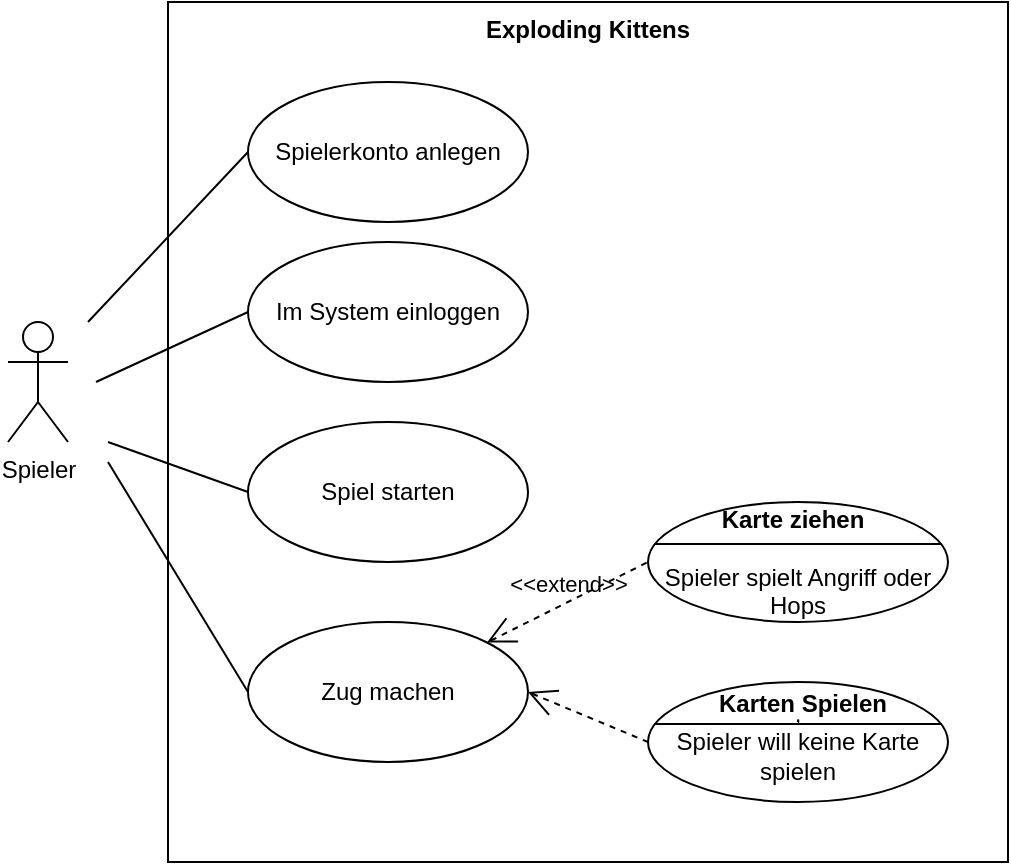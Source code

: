 <mxfile version="15.7.2" type="github" pages="2">
  <diagram id="6F1woQdianH5xqDm68fj" name="Use Case Allgemein">
    <mxGraphModel dx="782" dy="468" grid="1" gridSize="10" guides="1" tooltips="1" connect="1" arrows="1" fold="1" page="1" pageScale="1" pageWidth="827" pageHeight="1169" math="0" shadow="0">
      <root>
        <mxCell id="LaAg7UQYB_QFaEPeOb5D-0" />
        <mxCell id="LaAg7UQYB_QFaEPeOb5D-1" parent="LaAg7UQYB_QFaEPeOb5D-0" />
        <mxCell id="LaAg7UQYB_QFaEPeOb5D-2" value="Spieler" style="shape=umlActor;html=1;verticalLabelPosition=bottom;verticalAlign=top;align=center;" parent="LaAg7UQYB_QFaEPeOb5D-1" vertex="1">
          <mxGeometry x="210" y="200" width="30" height="60" as="geometry" />
        </mxCell>
        <mxCell id="LaAg7UQYB_QFaEPeOb5D-3" value="Exploding Kittens" style="shape=rect;html=1;verticalAlign=top;fontStyle=1;whiteSpace=wrap;align=center;" parent="LaAg7UQYB_QFaEPeOb5D-1" vertex="1">
          <mxGeometry x="290" y="40" width="420" height="430" as="geometry" />
        </mxCell>
        <mxCell id="LaAg7UQYB_QFaEPeOb5D-4" value="Spielerkonto anlegen" style="ellipse;whiteSpace=wrap;html=1;" parent="LaAg7UQYB_QFaEPeOb5D-1" vertex="1">
          <mxGeometry x="330" y="80" width="140" height="70" as="geometry" />
        </mxCell>
        <mxCell id="LaAg7UQYB_QFaEPeOb5D-5" value="Im System einloggen" style="ellipse;whiteSpace=wrap;html=1;" parent="LaAg7UQYB_QFaEPeOb5D-1" vertex="1">
          <mxGeometry x="330" y="160" width="140" height="70" as="geometry" />
        </mxCell>
        <mxCell id="LaAg7UQYB_QFaEPeOb5D-7" value="Spiel starten" style="ellipse;whiteSpace=wrap;html=1;" parent="LaAg7UQYB_QFaEPeOb5D-1" vertex="1">
          <mxGeometry x="330" y="250" width="140" height="70" as="geometry" />
        </mxCell>
        <mxCell id="LaAg7UQYB_QFaEPeOb5D-8" value="Zug machen" style="ellipse;whiteSpace=wrap;html=1;" parent="LaAg7UQYB_QFaEPeOb5D-1" vertex="1">
          <mxGeometry x="330" y="350" width="140" height="70" as="geometry" />
        </mxCell>
        <mxCell id="LaAg7UQYB_QFaEPeOb5D-9" value="" style="edgeStyle=none;html=1;endArrow=none;verticalAlign=bottom;rounded=0;entryX=0;entryY=0.5;entryDx=0;entryDy=0;" parent="LaAg7UQYB_QFaEPeOb5D-1" target="LaAg7UQYB_QFaEPeOb5D-4" edge="1">
          <mxGeometry width="160" relative="1" as="geometry">
            <mxPoint x="250" y="200" as="sourcePoint" />
            <mxPoint x="380" y="230" as="targetPoint" />
          </mxGeometry>
        </mxCell>
        <mxCell id="LaAg7UQYB_QFaEPeOb5D-10" value="" style="edgeStyle=none;html=1;endArrow=none;verticalAlign=bottom;rounded=0;entryX=0;entryY=0.5;entryDx=0;entryDy=0;" parent="LaAg7UQYB_QFaEPeOb5D-1" target="LaAg7UQYB_QFaEPeOb5D-5" edge="1">
          <mxGeometry width="160" relative="1" as="geometry">
            <mxPoint x="254" y="230" as="sourcePoint" />
            <mxPoint x="414" y="230" as="targetPoint" />
          </mxGeometry>
        </mxCell>
        <mxCell id="LaAg7UQYB_QFaEPeOb5D-11" value="" style="edgeStyle=none;html=1;endArrow=none;verticalAlign=bottom;rounded=0;entryX=0;entryY=0.5;entryDx=0;entryDy=0;" parent="LaAg7UQYB_QFaEPeOb5D-1" edge="1" target="LaAg7UQYB_QFaEPeOb5D-7">
          <mxGeometry width="160" relative="1" as="geometry">
            <mxPoint x="260" y="260" as="sourcePoint" />
            <mxPoint x="390" y="295" as="targetPoint" />
          </mxGeometry>
        </mxCell>
        <mxCell id="LaAg7UQYB_QFaEPeOb5D-12" value="" style="edgeStyle=none;html=1;endArrow=none;verticalAlign=bottom;rounded=0;entryX=0;entryY=0.5;entryDx=0;entryDy=0;" parent="LaAg7UQYB_QFaEPeOb5D-1" target="LaAg7UQYB_QFaEPeOb5D-8" edge="1">
          <mxGeometry width="160" relative="1" as="geometry">
            <mxPoint x="260" y="270" as="sourcePoint" />
            <mxPoint x="370" y="460" as="targetPoint" />
          </mxGeometry>
        </mxCell>
        <mxCell id="LaAg7UQYB_QFaEPeOb5D-13" value="&lt;br&gt;&lt;br&gt;Spieler spielt Angriff oder Hops" style="html=1;shape=mxgraph.sysml.useCaseExtPt;whiteSpace=wrap;align=center;" parent="LaAg7UQYB_QFaEPeOb5D-1" vertex="1">
          <mxGeometry x="530" y="290" width="150" height="60" as="geometry" />
        </mxCell>
        <mxCell id="LaAg7UQYB_QFaEPeOb5D-14" value="Karte ziehen" style="resizable=0;html=1;verticalAlign=middle;align=center;labelBackgroundColor=none;fontStyle=1;" parent="LaAg7UQYB_QFaEPeOb5D-13" connectable="0" vertex="1">
          <mxGeometry x="75" y="12.75" as="geometry">
            <mxPoint x="-3" y="-4" as="offset" />
          </mxGeometry>
        </mxCell>
        <mxCell id="zrvLJ-EqaouV1MmhGX9n-0" value="&amp;lt;&amp;lt;extend&amp;gt;&amp;gt;" style="edgeStyle=none;html=1;startArrow=none;endArrow=none;startSize=12;verticalAlign=bottom;dashed=1;labelBackgroundColor=none;rounded=0;exitX=1;exitY=0.5;exitDx=0;exitDy=0;" edge="1" parent="LaAg7UQYB_QFaEPeOb5D-1" source="LaAg7UQYB_QFaEPeOb5D-15">
          <mxGeometry width="160" relative="1" as="geometry">
            <mxPoint x="530" y="400" as="sourcePoint" />
            <mxPoint x="610" y="420" as="targetPoint" />
          </mxGeometry>
        </mxCell>
        <mxCell id="zrvLJ-EqaouV1MmhGX9n-1" value="&amp;lt;&amp;lt;extend&amp;gt;&amp;gt;" style="edgeStyle=none;html=1;startArrow=open;endArrow=none;startSize=12;verticalAlign=bottom;dashed=1;labelBackgroundColor=none;rounded=0;entryX=0;entryY=0.5;entryDx=0;entryDy=0;entryPerimeter=0;exitX=1;exitY=0;exitDx=0;exitDy=0;" edge="1" parent="LaAg7UQYB_QFaEPeOb5D-1" source="LaAg7UQYB_QFaEPeOb5D-8" target="LaAg7UQYB_QFaEPeOb5D-13">
          <mxGeometry width="160" relative="1" as="geometry">
            <mxPoint x="470" y="260" as="sourcePoint" />
            <mxPoint x="630" y="260" as="targetPoint" />
          </mxGeometry>
        </mxCell>
        <mxCell id="LaAg7UQYB_QFaEPeOb5D-15" value=",&lt;br&gt;Spieler will keine Karte spielen" style="html=1;shape=mxgraph.sysml.useCaseExtPt;whiteSpace=wrap;align=center;" parent="LaAg7UQYB_QFaEPeOb5D-1" vertex="1">
          <mxGeometry x="530" y="380" width="150" height="60" as="geometry" />
        </mxCell>
        <mxCell id="LaAg7UQYB_QFaEPeOb5D-16" value="Karten Spielen" style="resizable=0;html=1;verticalAlign=middle;align=center;labelBackgroundColor=none;fontStyle=1;" parent="LaAg7UQYB_QFaEPeOb5D-15" connectable="0" vertex="1">
          <mxGeometry x="75" y="12.75" as="geometry">
            <mxPoint x="2" y="-2" as="offset" />
          </mxGeometry>
        </mxCell>
        <mxCell id="AcK0d--LfDTE7kpXpVmj-0" value="" style="edgeStyle=none;html=1;startArrow=open;endArrow=none;startSize=12;verticalAlign=bottom;dashed=1;labelBackgroundColor=none;rounded=0;exitX=1;exitY=0.5;exitDx=0;exitDy=0;entryX=0;entryY=0.5;entryDx=0;entryDy=0;entryPerimeter=0;" edge="1" parent="LaAg7UQYB_QFaEPeOb5D-1" source="LaAg7UQYB_QFaEPeOb5D-8" target="LaAg7UQYB_QFaEPeOb5D-15">
          <mxGeometry width="160" relative="1" as="geometry">
            <mxPoint x="470" y="385" as="sourcePoint" />
            <mxPoint x="610" y="420" as="targetPoint" />
          </mxGeometry>
        </mxCell>
      </root>
    </mxGraphModel>
  </diagram>
  <diagram id="RYIv15WG0DeL-ki6rHGi" name="Use Case Karteneffekte">
    <mxGraphModel dx="782" dy="468" grid="1" gridSize="10" guides="1" tooltips="1" connect="1" arrows="1" fold="1" page="1" pageScale="1" pageWidth="827" pageHeight="1169" math="0" shadow="0">
      <root>
        <mxCell id="Notwp4Q2PA6i_bN2rNuf-0" />
        <mxCell id="Notwp4Q2PA6i_bN2rNuf-1" parent="Notwp4Q2PA6i_bN2rNuf-0" />
        <mxCell id="gsuQyHT1XGzZIKAlHM_6-21" value="Exploding Kittens" style="shape=rect;html=1;verticalAlign=top;fontStyle=1;whiteSpace=wrap;align=center;" vertex="1" parent="Notwp4Q2PA6i_bN2rNuf-1">
          <mxGeometry x="160" y="70" width="550" height="730" as="geometry" />
        </mxCell>
        <mxCell id="Notwp4Q2PA6i_bN2rNuf-2" value="Spieler am Zug" style="shape=umlActor;html=1;verticalLabelPosition=bottom;verticalAlign=top;align=center;" vertex="1" parent="Notwp4Q2PA6i_bN2rNuf-1">
          <mxGeometry x="80" y="400" width="30" height="60" as="geometry" />
        </mxCell>
        <mxCell id="Notwp4Q2PA6i_bN2rNuf-10" value="Angriff spielen" style="ellipse;whiteSpace=wrap;html=1;" vertex="1" parent="Notwp4Q2PA6i_bN2rNuf-1">
          <mxGeometry x="238.5" y="440" width="130" height="50" as="geometry" />
        </mxCell>
        <mxCell id="Notwp4Q2PA6i_bN2rNuf-11" value="Hops spielen" style="ellipse;whiteSpace=wrap;html=1;" vertex="1" parent="Notwp4Q2PA6i_bN2rNuf-1">
          <mxGeometry x="238.5" y="520" width="130" height="50" as="geometry" />
        </mxCell>
        <mxCell id="Notwp4Q2PA6i_bN2rNuf-12" value="Wunsch spielen" style="ellipse;whiteSpace=wrap;html=1;" vertex="1" parent="Notwp4Q2PA6i_bN2rNuf-1">
          <mxGeometry x="185" y="220" width="140" height="60" as="geometry" />
        </mxCell>
        <mxCell id="Notwp4Q2PA6i_bN2rNuf-13" value="Mischen spielen" style="ellipse;whiteSpace=wrap;html=1;" vertex="1" parent="Notwp4Q2PA6i_bN2rNuf-1">
          <mxGeometry x="238.5" y="590" width="130" height="50" as="geometry" />
        </mxCell>
        <mxCell id="Notwp4Q2PA6i_bN2rNuf-14" value="Blick in die Zukunft spielen" style="ellipse;whiteSpace=wrap;html=1;" vertex="1" parent="Notwp4Q2PA6i_bN2rNuf-1">
          <mxGeometry x="238.5" y="660" width="130" height="50" as="geometry" />
        </mxCell>
        <mxCell id="Notwp4Q2PA6i_bN2rNuf-15" value="Katzenpärchen spielen" style="ellipse;whiteSpace=wrap;html=1;" vertex="1" parent="Notwp4Q2PA6i_bN2rNuf-1">
          <mxGeometry x="238.5" y="730" width="130" height="50" as="geometry" />
        </mxCell>
        <mxCell id="Notwp4Q2PA6i_bN2rNuf-17" value="Mitspieler" style="shape=umlActor;html=1;verticalLabelPosition=bottom;verticalAlign=top;align=center;" vertex="1" parent="Notwp4Q2PA6i_bN2rNuf-1">
          <mxGeometry x="80" y="210" width="30" height="60" as="geometry" />
        </mxCell>
        <mxCell id="Notwp4Q2PA6i_bN2rNuf-9" value="NÖ! spielen" style="ellipse;whiteSpace=wrap;html=1;" vertex="1" parent="Notwp4Q2PA6i_bN2rNuf-1">
          <mxGeometry x="190" y="100" width="130" height="50" as="geometry" />
        </mxCell>
        <mxCell id="Notwp4Q2PA6i_bN2rNuf-25" value="" style="edgeStyle=none;html=1;endArrow=none;verticalAlign=bottom;rounded=0;entryX=0;entryY=0.5;entryDx=0;entryDy=0;" edge="1" parent="Notwp4Q2PA6i_bN2rNuf-1" target="Notwp4Q2PA6i_bN2rNuf-9">
          <mxGeometry width="160" relative="1" as="geometry">
            <mxPoint x="120" y="210" as="sourcePoint" />
            <mxPoint x="230" y="230" as="targetPoint" />
          </mxGeometry>
        </mxCell>
        <mxCell id="HHM2Nzrg_tB8TiEfupUY-0" value="" style="edgeStyle=none;html=1;endArrow=block;endFill=0;endSize=12;verticalAlign=bottom;rounded=0;exitX=0.5;exitY=0;exitDx=0;exitDy=0;exitPerimeter=0;" edge="1" parent="Notwp4Q2PA6i_bN2rNuf-1" source="Notwp4Q2PA6i_bN2rNuf-2">
          <mxGeometry width="160" relative="1" as="geometry">
            <mxPoint x="280" y="380" as="sourcePoint" />
            <mxPoint x="95" y="290" as="targetPoint" />
          </mxGeometry>
        </mxCell>
        <mxCell id="HHM2Nzrg_tB8TiEfupUY-1" value="" style="edgeStyle=none;html=1;endArrow=none;verticalAlign=bottom;rounded=0;entryX=0;entryY=0.5;entryDx=0;entryDy=0;" edge="1" parent="Notwp4Q2PA6i_bN2rNuf-1" target="Notwp4Q2PA6i_bN2rNuf-13">
          <mxGeometry width="160" relative="1" as="geometry">
            <mxPoint x="120" y="460" as="sourcePoint" />
            <mxPoint x="280" y="460" as="targetPoint" />
          </mxGeometry>
        </mxCell>
        <mxCell id="HHM2Nzrg_tB8TiEfupUY-2" value="" style="edgeStyle=none;html=1;endArrow=none;verticalAlign=bottom;rounded=0;entryX=0;entryY=0.5;entryDx=0;entryDy=0;" edge="1" parent="Notwp4Q2PA6i_bN2rNuf-1" target="Notwp4Q2PA6i_bN2rNuf-12">
          <mxGeometry width="160" relative="1" as="geometry">
            <mxPoint x="120" y="390" as="sourcePoint" />
            <mxPoint x="280" y="440" as="targetPoint" />
          </mxGeometry>
        </mxCell>
        <mxCell id="HHM2Nzrg_tB8TiEfupUY-3" value="" style="edgeStyle=none;html=1;endArrow=none;verticalAlign=bottom;rounded=0;entryX=0;entryY=0.5;entryDx=0;entryDy=0;" edge="1" parent="Notwp4Q2PA6i_bN2rNuf-1" target="Notwp4Q2PA6i_bN2rNuf-11">
          <mxGeometry width="160" relative="1" as="geometry">
            <mxPoint x="120" y="440" as="sourcePoint" />
            <mxPoint x="280" y="420" as="targetPoint" />
          </mxGeometry>
        </mxCell>
        <mxCell id="HHM2Nzrg_tB8TiEfupUY-4" value="" style="edgeStyle=none;html=1;endArrow=none;verticalAlign=bottom;rounded=0;entryX=0;entryY=0.5;entryDx=0;entryDy=0;" edge="1" parent="Notwp4Q2PA6i_bN2rNuf-1" target="Notwp4Q2PA6i_bN2rNuf-10">
          <mxGeometry width="160" relative="1" as="geometry">
            <mxPoint x="120" y="430" as="sourcePoint" />
            <mxPoint x="300" y="429.5" as="targetPoint" />
          </mxGeometry>
        </mxCell>
        <mxCell id="HHM2Nzrg_tB8TiEfupUY-5" value="" style="edgeStyle=none;html=1;endArrow=none;verticalAlign=bottom;rounded=0;entryX=0;entryY=0.5;entryDx=0;entryDy=0;startArrow=none;" edge="1" parent="Notwp4Q2PA6i_bN2rNuf-1" target="Notwp4Q2PA6i_bN2rNuf-15">
          <mxGeometry width="160" relative="1" as="geometry">
            <mxPoint x="100" y="500" as="sourcePoint" />
            <mxPoint x="190" y="540" as="targetPoint" />
          </mxGeometry>
        </mxCell>
        <mxCell id="HHM2Nzrg_tB8TiEfupUY-6" value="" style="edgeStyle=none;html=1;endArrow=none;verticalAlign=bottom;rounded=0;entryX=0;entryY=0.5;entryDx=0;entryDy=0;" edge="1" parent="Notwp4Q2PA6i_bN2rNuf-1" target="Notwp4Q2PA6i_bN2rNuf-14">
          <mxGeometry width="160" relative="1" as="geometry">
            <mxPoint x="120" y="490" as="sourcePoint" />
            <mxPoint x="240" y="520" as="targetPoint" />
          </mxGeometry>
        </mxCell>
        <mxCell id="WBfomwX1NmuAMCi2ByhZ-0" value="Zug ohne Karte ziehen beenden" style="ellipse;whiteSpace=wrap;html=1;" vertex="1" parent="Notwp4Q2PA6i_bN2rNuf-1">
          <mxGeometry x="479.37" y="480" width="150" height="60" as="geometry" />
        </mxCell>
        <mxCell id="WBfomwX1NmuAMCi2ByhZ-3" value="&amp;lt;&amp;lt;include&amp;gt;&amp;gt;" style="edgeStyle=none;html=1;endArrow=open;verticalAlign=bottom;dashed=1;labelBackgroundColor=none;rounded=0;exitX=1;exitY=0.5;exitDx=0;exitDy=0;entryX=0;entryY=0;entryDx=0;entryDy=0;" edge="1" parent="Notwp4Q2PA6i_bN2rNuf-1" source="Notwp4Q2PA6i_bN2rNuf-10" target="WBfomwX1NmuAMCi2ByhZ-0">
          <mxGeometry width="160" relative="1" as="geometry">
            <mxPoint x="250" y="320" as="sourcePoint" />
            <mxPoint x="410" y="320" as="targetPoint" />
          </mxGeometry>
        </mxCell>
        <mxCell id="WBfomwX1NmuAMCi2ByhZ-4" value="&lt;br&gt;Exploding Kitten zurück in den Kartenstapel legen" style="html=1;shape=mxgraph.sysml.useCaseExtPt;whiteSpace=wrap;align=center;" vertex="1" parent="Notwp4Q2PA6i_bN2rNuf-1">
          <mxGeometry x="484.12" y="190" width="149" height="90" as="geometry" />
        </mxCell>
        <mxCell id="WBfomwX1NmuAMCi2ByhZ-5" value="&lt;br&gt;Entschärfen spielen" style="resizable=0;html=1;verticalAlign=middle;align=center;labelBackgroundColor=none;fontStyle=1;" connectable="0" vertex="1" parent="WBfomwX1NmuAMCi2ByhZ-4">
          <mxGeometry x="74.5" y="19.125" as="geometry">
            <mxPoint x="-3" y="-4" as="offset" />
          </mxGeometry>
        </mxCell>
        <mxCell id="WBfomwX1NmuAMCi2ByhZ-8" value="Spieler explodiert und scheidet aus" style="ellipse;whiteSpace=wrap;html=1;" vertex="1" parent="Notwp4Q2PA6i_bN2rNuf-1">
          <mxGeometry x="520" y="340" width="140" height="50" as="geometry" />
        </mxCell>
        <mxCell id="WBfomwX1NmuAMCi2ByhZ-9" value="&#xa;Condition: {Entschärfen auf der Hand == True}&#xa;" style="shape=note;size=11;spacingLeft=5;align=left;whiteSpace=wrap;" vertex="1" parent="Notwp4Q2PA6i_bN2rNuf-1">
          <mxGeometry x="474.25" y="295" width="220" height="30" as="geometry" />
        </mxCell>
        <mxCell id="WBfomwX1NmuAMCi2ByhZ-10" value="&amp;lt;&amp;lt;extend&amp;gt;&amp;gt;" style="align=right;html=1;verticalAlign=bottom;rounded=0;labelBackgroundColor=none;endArrow=open;endSize=12;dashed=1;exitX=0;exitY=0.625;exitDx=0;exitDy=0;exitPerimeter=0;entryX=1;entryY=0;entryDx=0;entryDy=0;" edge="1" parent="Notwp4Q2PA6i_bN2rNuf-1" source="WBfomwX1NmuAMCi2ByhZ-4" target="Notwp4Q2PA6i_bN2rNuf-6">
          <mxGeometry x="-0.437" relative="1" as="geometry">
            <mxPoint x="630" y="261" as="targetPoint" />
            <mxPoint x="470" y="309" as="sourcePoint" />
            <mxPoint as="offset" />
          </mxGeometry>
        </mxCell>
        <mxCell id="WBfomwX1NmuAMCi2ByhZ-14" value="&#xa;Condition: {Entschärfen auf der Hand == False}&#xa;" style="shape=note;size=15;spacingLeft=5;align=left;whiteSpace=wrap;" vertex="1" parent="Notwp4Q2PA6i_bN2rNuf-1">
          <mxGeometry x="475.25" y="400" width="219" height="30" as="geometry" />
        </mxCell>
        <mxCell id="WBfomwX1NmuAMCi2ByhZ-15" value="&amp;lt;&amp;lt;extend&amp;gt;&amp;gt;" style="align=right;html=1;verticalAlign=bottom;rounded=0;labelBackgroundColor=none;endArrow=open;endSize=12;dashed=1;entryX=1;entryY=1;entryDx=0;entryDy=0;exitX=0;exitY=0.5;exitDx=0;exitDy=0;" edge="1" parent="Notwp4Q2PA6i_bN2rNuf-1" source="WBfomwX1NmuAMCi2ByhZ-8" target="Notwp4Q2PA6i_bN2rNuf-6">
          <mxGeometry x="-0.394" y="7" relative="1" as="geometry">
            <mxPoint x="360" y="399" as="targetPoint" />
            <mxPoint x="520" y="399" as="sourcePoint" />
            <mxPoint as="offset" />
          </mxGeometry>
        </mxCell>
        <mxCell id="WBfomwX1NmuAMCi2ByhZ-16" value="" style="edgeStyle=none;html=1;endArrow=none;rounded=0;labelBackgroundColor=none;dashed=1;exitX=0;exitY=0;exitDx=0;exitDy=0;exitPerimeter=0;" edge="1" source="WBfomwX1NmuAMCi2ByhZ-14" parent="Notwp4Q2PA6i_bN2rNuf-1">
          <mxGeometry relative="1" as="geometry">
            <mxPoint x="500" y="360" as="targetPoint" />
            <mxPoint x="496" y="370" as="sourcePoint" />
            <Array as="points">
              <mxPoint x="500" y="360" />
            </Array>
          </mxGeometry>
        </mxCell>
        <mxCell id="WBfomwX1NmuAMCi2ByhZ-17" value="&amp;nbsp;Gespielte Karte&lt;br&gt;neutralisieren" style="ellipse;whiteSpace=wrap;html=1;" vertex="1" parent="Notwp4Q2PA6i_bN2rNuf-1">
          <mxGeometry x="456.75" y="100" width="153.25" height="45" as="geometry" />
        </mxCell>
        <mxCell id="WBfomwX1NmuAMCi2ByhZ-18" value="&amp;lt;&amp;lt;include&amp;gt;&amp;gt;" style="edgeStyle=none;html=1;endArrow=open;verticalAlign=bottom;dashed=1;labelBackgroundColor=none;rounded=0;exitX=1;exitY=0.5;exitDx=0;exitDy=0;entryX=0;entryY=0.5;entryDx=0;entryDy=0;" edge="1" parent="Notwp4Q2PA6i_bN2rNuf-1" source="Notwp4Q2PA6i_bN2rNuf-9" target="WBfomwX1NmuAMCi2ByhZ-17">
          <mxGeometry width="160" relative="1" as="geometry">
            <mxPoint x="290" y="360" as="sourcePoint" />
            <mxPoint x="450" y="360" as="targetPoint" />
          </mxGeometry>
        </mxCell>
        <mxCell id="WBfomwX1NmuAMCi2ByhZ-21" value="&amp;lt;&amp;lt;include&amp;gt;&amp;gt;" style="edgeStyle=none;html=1;endArrow=open;verticalAlign=bottom;dashed=1;labelBackgroundColor=none;rounded=0;exitX=1;exitY=0.5;exitDx=0;exitDy=0;entryX=0.098;entryY=0.811;entryDx=0;entryDy=0;entryPerimeter=0;" edge="1" parent="Notwp4Q2PA6i_bN2rNuf-1" source="Notwp4Q2PA6i_bN2rNuf-11" target="WBfomwX1NmuAMCi2ByhZ-0">
          <mxGeometry width="160" relative="1" as="geometry">
            <mxPoint x="290" y="450" as="sourcePoint" />
            <mxPoint x="479" y="565" as="targetPoint" />
          </mxGeometry>
        </mxCell>
        <mxCell id="WBfomwX1NmuAMCi2ByhZ-23" value="Karte dem Spieler geben&amp;nbsp;" style="ellipse;whiteSpace=wrap;html=1;" vertex="1" parent="Notwp4Q2PA6i_bN2rNuf-1">
          <mxGeometry x="324.38" y="160" width="132.25" height="50" as="geometry" />
        </mxCell>
        <mxCell id="WBfomwX1NmuAMCi2ByhZ-24" value="Kartenstapel mischen" style="ellipse;whiteSpace=wrap;html=1;" vertex="1" parent="Notwp4Q2PA6i_bN2rNuf-1">
          <mxGeometry x="486.68" y="590" width="143.88" height="56.25" as="geometry" />
        </mxCell>
        <mxCell id="WBfomwX1NmuAMCi2ByhZ-25" value="&amp;lt;&amp;lt;include&amp;gt;&amp;gt;" style="edgeStyle=none;html=1;endArrow=open;verticalAlign=bottom;dashed=1;labelBackgroundColor=none;rounded=0;exitX=1;exitY=0.5;exitDx=0;exitDy=0;entryX=0;entryY=0.5;entryDx=0;entryDy=0;" edge="1" parent="Notwp4Q2PA6i_bN2rNuf-1" source="Notwp4Q2PA6i_bN2rNuf-13" target="WBfomwX1NmuAMCi2ByhZ-24">
          <mxGeometry width="160" relative="1" as="geometry">
            <mxPoint x="290" y="650" as="sourcePoint" />
            <mxPoint x="450" y="650" as="targetPoint" />
          </mxGeometry>
        </mxCell>
        <mxCell id="WBfomwX1NmuAMCi2ByhZ-26" value="Oberen 3 Karten des Kartenstapels anschauen&amp;nbsp;" style="ellipse;whiteSpace=wrap;html=1;" vertex="1" parent="Notwp4Q2PA6i_bN2rNuf-1">
          <mxGeometry x="489.12" y="655" width="144" height="60" as="geometry" />
        </mxCell>
        <mxCell id="WBfomwX1NmuAMCi2ByhZ-27" value="&amp;lt;&amp;lt;include&amp;gt;&amp;gt;" style="edgeStyle=none;html=1;endArrow=open;verticalAlign=bottom;dashed=1;labelBackgroundColor=none;rounded=0;exitX=1;exitY=0.5;exitDx=0;exitDy=0;entryX=0;entryY=0.5;entryDx=0;entryDy=0;" edge="1" parent="Notwp4Q2PA6i_bN2rNuf-1" source="Notwp4Q2PA6i_bN2rNuf-14" target="WBfomwX1NmuAMCi2ByhZ-26">
          <mxGeometry width="160" relative="1" as="geometry">
            <mxPoint x="290" y="760" as="sourcePoint" />
            <mxPoint x="450" y="760" as="targetPoint" />
          </mxGeometry>
        </mxCell>
        <mxCell id="WBfomwX1NmuAMCi2ByhZ-28" value="Karte beim Mitspieler ziehen" style="ellipse;whiteSpace=wrap;html=1;" vertex="1" parent="Notwp4Q2PA6i_bN2rNuf-1">
          <mxGeometry x="482.93" y="730" width="142.88" height="50" as="geometry" />
        </mxCell>
        <mxCell id="WBfomwX1NmuAMCi2ByhZ-29" value="&amp;lt;&amp;lt;include&amp;gt;&amp;gt;" style="edgeStyle=none;html=1;endArrow=open;verticalAlign=bottom;dashed=1;labelBackgroundColor=none;rounded=0;exitX=1;exitY=0.5;exitDx=0;exitDy=0;entryX=0;entryY=0.5;entryDx=0;entryDy=0;" edge="1" parent="Notwp4Q2PA6i_bN2rNuf-1" source="Notwp4Q2PA6i_bN2rNuf-15" target="WBfomwX1NmuAMCi2ByhZ-28">
          <mxGeometry width="160" relative="1" as="geometry">
            <mxPoint x="290" y="750" as="sourcePoint" />
            <mxPoint x="450" y="750" as="targetPoint" />
          </mxGeometry>
        </mxCell>
        <mxCell id="gsuQyHT1XGzZIKAlHM_6-6" value="" style="edgeStyle=none;html=1;endArrow=none;verticalAlign=bottom;rounded=0;entryX=0;entryY=0.5;entryDx=0;entryDy=0;" edge="1" parent="Notwp4Q2PA6i_bN2rNuf-1" target="WBfomwX1NmuAMCi2ByhZ-23">
          <mxGeometry width="160" relative="1" as="geometry">
            <mxPoint x="120" y="230" as="sourcePoint" />
            <mxPoint x="470" y="310" as="targetPoint" />
          </mxGeometry>
        </mxCell>
        <mxCell id="gsuQyHT1XGzZIKAlHM_6-7" value="&amp;lt;&amp;lt;include&amp;gt;&amp;gt;" style="edgeStyle=none;html=1;endArrow=open;verticalAlign=bottom;dashed=1;labelBackgroundColor=none;rounded=0;exitX=1;exitY=0.5;exitDx=0;exitDy=0;entryX=0;entryY=1;entryDx=0;entryDy=0;" edge="1" parent="Notwp4Q2PA6i_bN2rNuf-1" source="Notwp4Q2PA6i_bN2rNuf-12" target="WBfomwX1NmuAMCi2ByhZ-23">
          <mxGeometry width="160" relative="1" as="geometry">
            <mxPoint x="310" y="310" as="sourcePoint" />
            <mxPoint x="470" y="310" as="targetPoint" />
          </mxGeometry>
        </mxCell>
        <mxCell id="gsuQyHT1XGzZIKAlHM_6-8" value="Karte ziehen" style="ellipse;whiteSpace=wrap;html=1;" vertex="1" parent="Notwp4Q2PA6i_bN2rNuf-1">
          <mxGeometry x="170" y="340" width="130" height="50" as="geometry" />
        </mxCell>
        <mxCell id="gsuQyHT1XGzZIKAlHM_6-9" value="" style="edgeStyle=none;html=1;endArrow=none;verticalAlign=bottom;rounded=0;entryX=0;entryY=0.5;entryDx=0;entryDy=0;" edge="1" parent="Notwp4Q2PA6i_bN2rNuf-1" target="gsuQyHT1XGzZIKAlHM_6-8">
          <mxGeometry width="160" relative="1" as="geometry">
            <mxPoint x="120" y="410" as="sourcePoint" />
            <mxPoint x="470" y="360" as="targetPoint" />
          </mxGeometry>
        </mxCell>
        <mxCell id="Notwp4Q2PA6i_bN2rNuf-6" value="Exploding Kitten ziehen&amp;nbsp;" style="ellipse;whiteSpace=wrap;html=1;" vertex="1" parent="Notwp4Q2PA6i_bN2rNuf-1">
          <mxGeometry x="320" y="285" width="130" height="50" as="geometry" />
        </mxCell>
        <mxCell id="gsuQyHT1XGzZIKAlHM_6-10" value="" style="edgeStyle=none;html=1;endArrow=none;rounded=0;labelBackgroundColor=none;dashed=1;exitX=0;exitY=0;exitDx=104.5;exitDy=0;exitPerimeter=0;" edge="1" parent="Notwp4Q2PA6i_bN2rNuf-1" source="WBfomwX1NmuAMCi2ByhZ-9">
          <mxGeometry relative="1" as="geometry">
            <mxPoint x="460" y="270" as="targetPoint" />
            <mxPoint x="770" y="175" as="sourcePoint" />
          </mxGeometry>
        </mxCell>
        <mxCell id="gsuQyHT1XGzZIKAlHM_6-12" value="Zug beenden" style="ellipse;whiteSpace=wrap;html=1;" vertex="1" parent="Notwp4Q2PA6i_bN2rNuf-1">
          <mxGeometry x="324.38" y="380" width="132.37" height="45" as="geometry" />
        </mxCell>
        <mxCell id="gsuQyHT1XGzZIKAlHM_6-18" value="&amp;lt;&amp;lt;extend&amp;gt;&amp;gt;" style="edgeStyle=none;html=1;startArrow=open;endArrow=none;startSize=12;verticalAlign=bottom;dashed=1;labelBackgroundColor=none;rounded=0;entryX=0;entryY=0.5;entryDx=0;entryDy=0;exitX=1;exitY=0;exitDx=0;exitDy=0;" edge="1" parent="Notwp4Q2PA6i_bN2rNuf-1" source="gsuQyHT1XGzZIKAlHM_6-8" target="Notwp4Q2PA6i_bN2rNuf-6">
          <mxGeometry width="160" relative="1" as="geometry">
            <mxPoint x="290" y="380" as="sourcePoint" />
            <mxPoint x="460" y="370" as="targetPoint" />
          </mxGeometry>
        </mxCell>
        <mxCell id="gsuQyHT1XGzZIKAlHM_6-25" value="&amp;lt;&amp;lt;include&amp;gt;&amp;gt;" style="edgeStyle=none;html=1;endArrow=open;verticalAlign=bottom;dashed=1;labelBackgroundColor=none;rounded=0;exitX=1;exitY=1;exitDx=0;exitDy=0;entryX=0;entryY=0.5;entryDx=0;entryDy=0;" edge="1" parent="Notwp4Q2PA6i_bN2rNuf-1" source="gsuQyHT1XGzZIKAlHM_6-8" target="gsuQyHT1XGzZIKAlHM_6-12">
          <mxGeometry width="160" relative="1" as="geometry">
            <mxPoint x="296.75" y="429" as="sourcePoint" />
            <mxPoint x="456.75" y="429" as="targetPoint" />
          </mxGeometry>
        </mxCell>
      </root>
    </mxGraphModel>
  </diagram>
</mxfile>
